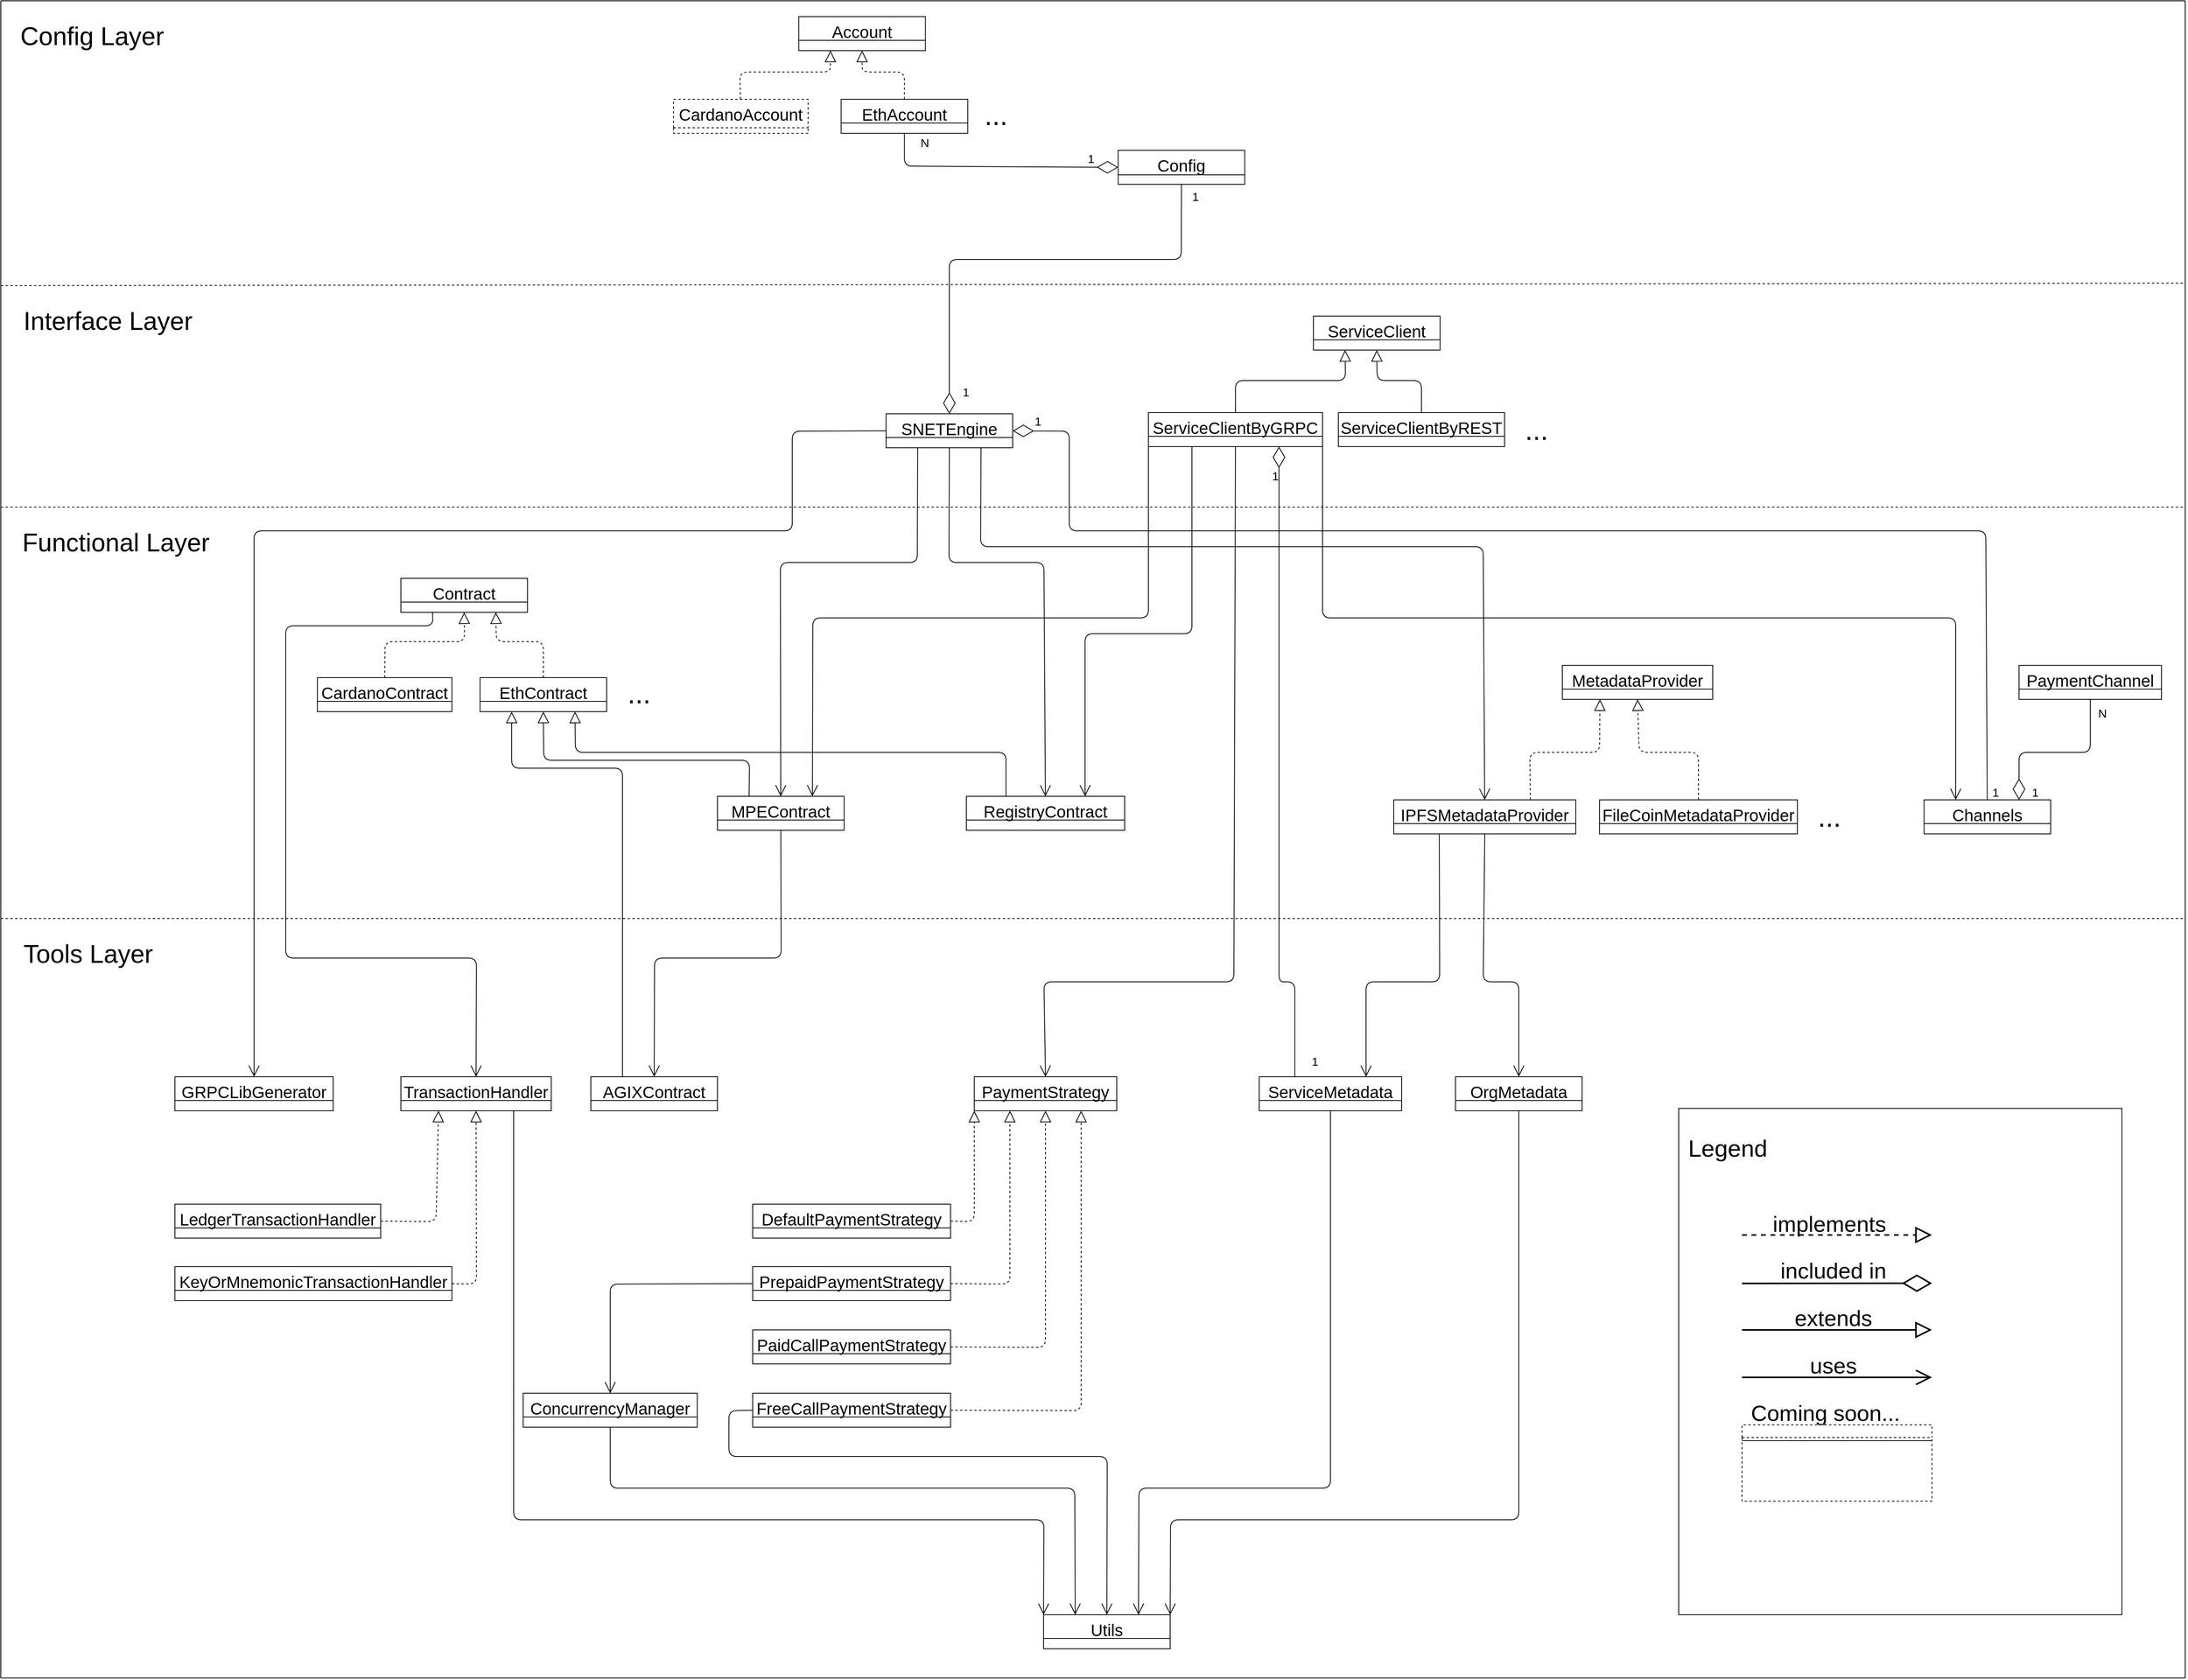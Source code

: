 <mxfile version="24.8.3">
  <diagram id="C5RBs43oDa-KdzZeNtuy" name="Page-1">
    <mxGraphModel dx="7909" dy="2564" grid="1" gridSize="10" guides="1" tooltips="1" connect="1" arrows="1" fold="1" page="1" pageScale="1" pageWidth="3300" pageHeight="2339" math="0" shadow="0">
      <root>
        <mxCell id="WIyWlLk6GJQsqaUBKTNV-0" />
        <mxCell id="WIyWlLk6GJQsqaUBKTNV-1" parent="WIyWlLk6GJQsqaUBKTNV-0" />
        <mxCell id="PKHYgCcHBbAnOrqi8p8q-0" value="" style="rounded=0;whiteSpace=wrap;html=1;fillColor=none;" vertex="1" parent="WIyWlLk6GJQsqaUBKTNV-1">
          <mxGeometry x="1960" y="1440" width="560" height="640" as="geometry" />
        </mxCell>
        <mxCell id="6RAwdF-Ky8QaeU78HRM1-29" style="endArrow=open;endFill=1;endSize=12;html=1;fontSize=15;exitX=0.25;exitY=1;exitDx=0;exitDy=0;" parent="WIyWlLk6GJQsqaUBKTNV-1" source="zkfFHV4jXpPFQw0GAbJ--17" target="6RAwdF-Ky8QaeU78HRM1-23" edge="1">
          <mxGeometry relative="1" as="geometry">
            <Array as="points">
              <mxPoint x="998" y="750" />
              <mxPoint x="825" y="750" />
            </Array>
            <mxPoint x="1122.685" y="700.04" as="sourcePoint" />
          </mxGeometry>
        </mxCell>
        <mxCell id="6RAwdF-Ky8QaeU78HRM1-30" style="endArrow=open;endFill=1;endSize=12;html=1;fontSize=15;exitX=0.5;exitY=1;exitDx=0;exitDy=0;" parent="WIyWlLk6GJQsqaUBKTNV-1" source="zkfFHV4jXpPFQw0GAbJ--17" target="6RAwdF-Ky8QaeU78HRM1-25" edge="1">
          <mxGeometry relative="1" as="geometry">
            <mxPoint x="1020" y="640" as="sourcePoint" />
            <Array as="points">
              <mxPoint x="1038" y="750" />
              <mxPoint x="1158" y="750" />
            </Array>
          </mxGeometry>
        </mxCell>
        <mxCell id="J3J764L8HoM4_h-ak-_z-42" style="endArrow=open;endFill=1;endSize=12;html=1;fontSize=15;exitX=0.75;exitY=1;exitDx=0;exitDy=0;" parent="WIyWlLk6GJQsqaUBKTNV-1" source="zkfFHV4jXpPFQw0GAbJ--17" target="6RAwdF-Ky8QaeU78HRM1-38" edge="1">
          <mxGeometry relative="1" as="geometry">
            <Array as="points">
              <mxPoint x="1078" y="730" />
              <mxPoint x="1713" y="730" />
            </Array>
          </mxGeometry>
        </mxCell>
        <mxCell id="J3J764L8HoM4_h-ak-_z-85" style="endArrow=open;endFill=1;endSize=12;html=1;fontSize=15;exitX=0;exitY=0.5;exitDx=0;exitDy=0;entryX=0.5;entryY=0;entryDx=0;entryDy=0;" parent="WIyWlLk6GJQsqaUBKTNV-1" source="zkfFHV4jXpPFQw0GAbJ--17" target="6RAwdF-Ky8QaeU78HRM1-80" edge="1">
          <mxGeometry relative="1" as="geometry">
            <Array as="points">
              <mxPoint x="840" y="584" />
              <mxPoint x="840" y="710" />
              <mxPoint x="160" y="710" />
            </Array>
          </mxGeometry>
        </mxCell>
        <mxCell id="zkfFHV4jXpPFQw0GAbJ--17" value="SNETEngine" style="swimlane;fontStyle=0;align=center;verticalAlign=top;childLayout=stackLayout;horizontal=1;startSize=30;horizontalStack=0;resizeParent=1;resizeLast=0;collapsible=1;marginBottom=0;rounded=0;shadow=0;strokeWidth=1;fontSize=21;" parent="WIyWlLk6GJQsqaUBKTNV-1" vertex="1">
          <mxGeometry x="958.5" y="562.04" width="160" height="43" as="geometry">
            <mxRectangle x="550" y="140" width="160" height="26" as="alternateBounds" />
          </mxGeometry>
        </mxCell>
        <mxCell id="6RAwdF-Ky8QaeU78HRM1-20" style="endArrow=diamondThin;endFill=0;endSize=24;html=1;fontSize=15;entryX=0;entryY=0.5;entryDx=0;entryDy=0;exitX=0.5;exitY=1;exitDx=0;exitDy=0;" parent="WIyWlLk6GJQsqaUBKTNV-1" source="iJqS3X9gVU1Sf0ETLA3Y-10" target="6RAwdF-Ky8QaeU78HRM1-14" edge="1">
          <mxGeometry relative="1" as="geometry">
            <Array as="points">
              <mxPoint x="981.75" y="249" />
            </Array>
            <mxPoint x="1181.75" y="270" as="sourcePoint" />
          </mxGeometry>
        </mxCell>
        <mxCell id="6RAwdF-Ky8QaeU78HRM1-0" value="Account" style="swimlane;fontStyle=0;align=center;verticalAlign=top;childLayout=stackLayout;horizontal=1;startSize=30;horizontalStack=0;resizeParent=1;resizeLast=0;collapsible=1;marginBottom=0;rounded=0;shadow=0;strokeWidth=1;fontSize=21;" parent="WIyWlLk6GJQsqaUBKTNV-1" vertex="1">
          <mxGeometry x="848.25" y="60" width="160" height="43" as="geometry">
            <mxRectangle x="550" y="140" width="160" height="26" as="alternateBounds" />
          </mxGeometry>
        </mxCell>
        <mxCell id="6RAwdF-Ky8QaeU78HRM1-4" value="1" style="text;html=1;align=center;verticalAlign=middle;resizable=0;points=[];autosize=1;fontSize=15;" parent="WIyWlLk6GJQsqaUBKTNV-1" vertex="1">
          <mxGeometry x="1206.75" y="229" width="20" height="20" as="geometry" />
        </mxCell>
        <mxCell id="6RAwdF-Ky8QaeU78HRM1-5" value="N" style="text;html=1;align=center;verticalAlign=middle;resizable=0;points=[];autosize=1;fontSize=15;" parent="WIyWlLk6GJQsqaUBKTNV-1" vertex="1">
          <mxGeometry x="991.75" y="209" width="30" height="20" as="geometry" />
        </mxCell>
        <mxCell id="J3J764L8HoM4_h-ak-_z-25" style="endArrow=block;endFill=0;endSize=12;html=1;fontSize=15;exitX=0.5;exitY=0;exitDx=0;exitDy=0;entryX=0.25;entryY=1;entryDx=0;entryDy=0;" parent="WIyWlLk6GJQsqaUBKTNV-1" source="6RAwdF-Ky8QaeU78HRM1-7" target="J3J764L8HoM4_h-ak-_z-21" edge="1">
          <mxGeometry relative="1" as="geometry">
            <mxPoint x="1390" y="510" as="sourcePoint" />
            <Array as="points">
              <mxPoint x="1400" y="520" />
              <mxPoint x="1539" y="520" />
            </Array>
          </mxGeometry>
        </mxCell>
        <mxCell id="J3J764L8HoM4_h-ak-_z-43" style="endArrow=open;endFill=1;endSize=12;html=1;fontSize=15;exitX=0;exitY=1;exitDx=0;exitDy=0;entryX=0.75;entryY=0;entryDx=0;entryDy=0;" parent="WIyWlLk6GJQsqaUBKTNV-1" source="6RAwdF-Ky8QaeU78HRM1-7" target="6RAwdF-Ky8QaeU78HRM1-23" edge="1">
          <mxGeometry relative="1" as="geometry">
            <Array as="points">
              <mxPoint x="1290" y="820" />
              <mxPoint x="866" y="820" />
            </Array>
          </mxGeometry>
        </mxCell>
        <mxCell id="J3J764L8HoM4_h-ak-_z-44" style="endArrow=open;endFill=1;endSize=12;html=1;fontSize=15;entryX=0.75;entryY=0;entryDx=0;entryDy=0;exitX=0.25;exitY=1;exitDx=0;exitDy=0;" parent="WIyWlLk6GJQsqaUBKTNV-1" source="6RAwdF-Ky8QaeU78HRM1-7" target="6RAwdF-Ky8QaeU78HRM1-25" edge="1">
          <mxGeometry relative="1" as="geometry">
            <Array as="points">
              <mxPoint x="1345" y="840" />
              <mxPoint x="1210" y="840" />
            </Array>
            <mxPoint x="1340" y="640" as="sourcePoint" />
          </mxGeometry>
        </mxCell>
        <mxCell id="J3J764L8HoM4_h-ak-_z-54" style="endArrow=open;endFill=1;endSize=12;html=1;fontSize=15;exitX=1;exitY=1;exitDx=0;exitDy=0;entryX=0.25;entryY=0;entryDx=0;entryDy=0;" parent="WIyWlLk6GJQsqaUBKTNV-1" source="6RAwdF-Ky8QaeU78HRM1-7" target="J3J764L8HoM4_h-ak-_z-46" edge="1">
          <mxGeometry relative="1" as="geometry">
            <Array as="points">
              <mxPoint x="1510" y="820" />
              <mxPoint x="2310" y="820" />
            </Array>
          </mxGeometry>
        </mxCell>
        <mxCell id="J3J764L8HoM4_h-ak-_z-76" style="endArrow=open;endFill=1;endSize=12;html=1;fontSize=15;exitX=0.5;exitY=1;exitDx=0;exitDy=0;entryX=0.5;entryY=0;entryDx=0;entryDy=0;" parent="WIyWlLk6GJQsqaUBKTNV-1" source="6RAwdF-Ky8QaeU78HRM1-7" target="6RAwdF-Ky8QaeU78HRM1-43" edge="1">
          <mxGeometry relative="1" as="geometry">
            <Array as="points">
              <mxPoint x="1398" y="1280" />
              <mxPoint x="1158" y="1280" />
            </Array>
          </mxGeometry>
        </mxCell>
        <mxCell id="6RAwdF-Ky8QaeU78HRM1-7" value="ServiceClientByGRPC" style="swimlane;fontStyle=0;align=center;verticalAlign=top;childLayout=stackLayout;horizontal=1;startSize=30;horizontalStack=0;resizeParent=1;resizeLast=0;collapsible=1;marginBottom=0;rounded=0;shadow=0;strokeWidth=1;fontSize=21;" parent="WIyWlLk6GJQsqaUBKTNV-1" vertex="1">
          <mxGeometry x="1290" y="560.54" width="220" height="43" as="geometry">
            <mxRectangle x="550" y="140" width="160" height="26" as="alternateBounds" />
          </mxGeometry>
        </mxCell>
        <mxCell id="6RAwdF-Ky8QaeU78HRM1-16" style="endArrow=diamondThin;endFill=0;endSize=24;html=1;fontSize=15;exitX=0.5;exitY=1;exitDx=0;exitDy=0;" parent="WIyWlLk6GJQsqaUBKTNV-1" source="6RAwdF-Ky8QaeU78HRM1-14" target="zkfFHV4jXpPFQw0GAbJ--17" edge="1">
          <mxGeometry relative="1" as="geometry">
            <mxPoint x="1318.5" y="337.04" as="sourcePoint" />
            <Array as="points">
              <mxPoint x="1331.5" y="367.04" />
              <mxPoint x="1038.5" y="367.04" />
            </Array>
          </mxGeometry>
        </mxCell>
        <mxCell id="6RAwdF-Ky8QaeU78HRM1-14" value="Config" style="swimlane;fontStyle=0;align=center;verticalAlign=top;childLayout=stackLayout;horizontal=1;startSize=31;horizontalStack=0;resizeParent=1;resizeLast=0;collapsible=1;marginBottom=0;rounded=0;shadow=0;strokeWidth=1;fontSize=21;" parent="WIyWlLk6GJQsqaUBKTNV-1" vertex="1">
          <mxGeometry x="1251.75" y="229" width="160" height="43" as="geometry">
            <mxRectangle x="550" y="140" width="160" height="26" as="alternateBounds" />
          </mxGeometry>
        </mxCell>
        <mxCell id="6RAwdF-Ky8QaeU78HRM1-17" value="1" style="text;html=1;align=center;verticalAlign=middle;resizable=0;points=[];autosize=1;fontSize=15;" parent="WIyWlLk6GJQsqaUBKTNV-1" vertex="1">
          <mxGeometry x="1048.5" y="523.54" width="20" height="20" as="geometry" />
        </mxCell>
        <mxCell id="6RAwdF-Ky8QaeU78HRM1-19" value="1" style="text;html=1;align=center;verticalAlign=middle;resizable=0;points=[];autosize=1;fontSize=15;" parent="WIyWlLk6GJQsqaUBKTNV-1" vertex="1">
          <mxGeometry x="1338.5" y="277.04" width="20" height="20" as="geometry" />
        </mxCell>
        <mxCell id="6RAwdF-Ky8QaeU78HRM1-42" style="endArrow=open;endFill=1;endSize=12;html=1;fontSize=15;" parent="WIyWlLk6GJQsqaUBKTNV-1" source="6RAwdF-Ky8QaeU78HRM1-23" target="6RAwdF-Ky8QaeU78HRM1-36" edge="1">
          <mxGeometry relative="1" as="geometry">
            <Array as="points">
              <mxPoint x="826" y="1250" />
              <mxPoint x="666" y="1250" />
            </Array>
          </mxGeometry>
        </mxCell>
        <mxCell id="iJqS3X9gVU1Sf0ETLA3Y-5" style="endArrow=block;endFill=0;endSize=12;html=1;fontSize=15;exitX=0.25;exitY=0;exitDx=0;exitDy=0;entryX=0.5;entryY=1;entryDx=0;entryDy=0;" parent="WIyWlLk6GJQsqaUBKTNV-1" source="6RAwdF-Ky8QaeU78HRM1-23" target="iJqS3X9gVU1Sf0ETLA3Y-0" edge="1">
          <mxGeometry relative="1" as="geometry">
            <mxPoint x="458.5" y="890" as="targetPoint" />
            <Array as="points">
              <mxPoint x="786" y="1000" />
              <mxPoint x="526" y="1000" />
            </Array>
          </mxGeometry>
        </mxCell>
        <mxCell id="6RAwdF-Ky8QaeU78HRM1-23" value="MPEContract" style="swimlane;fontStyle=0;align=center;verticalAlign=top;childLayout=stackLayout;horizontal=1;startSize=30;horizontalStack=0;resizeParent=1;resizeLast=0;collapsible=1;marginBottom=0;rounded=0;shadow=0;strokeWidth=1;fontSize=21;" parent="WIyWlLk6GJQsqaUBKTNV-1" vertex="1">
          <mxGeometry x="745.5" y="1045.5" width="160" height="43" as="geometry">
            <mxRectangle x="550" y="140" width="160" height="26" as="alternateBounds" />
          </mxGeometry>
        </mxCell>
        <mxCell id="iJqS3X9gVU1Sf0ETLA3Y-7" style="endArrow=block;endFill=0;endSize=12;html=1;fontSize=15;entryX=0.75;entryY=1;entryDx=0;entryDy=0;exitX=0.25;exitY=0;exitDx=0;exitDy=0;" parent="WIyWlLk6GJQsqaUBKTNV-1" source="6RAwdF-Ky8QaeU78HRM1-25" target="iJqS3X9gVU1Sf0ETLA3Y-0" edge="1">
          <mxGeometry relative="1" as="geometry">
            <mxPoint x="478.5" y="889" as="targetPoint" />
            <Array as="points">
              <mxPoint x="1110" y="990" />
              <mxPoint x="566" y="990" />
            </Array>
            <mxPoint x="1090" y="1030" as="sourcePoint" />
          </mxGeometry>
        </mxCell>
        <mxCell id="6RAwdF-Ky8QaeU78HRM1-25" value="RegistryContract" style="swimlane;fontStyle=0;align=center;verticalAlign=top;childLayout=stackLayout;horizontal=1;startSize=30;horizontalStack=0;resizeParent=1;resizeLast=0;collapsible=1;marginBottom=0;rounded=0;shadow=0;strokeWidth=1;fontSize=21;" parent="WIyWlLk6GJQsqaUBKTNV-1" vertex="1">
          <mxGeometry x="1060" y="1045.5" width="200" height="43" as="geometry">
            <mxRectangle x="550" y="140" width="160" height="26" as="alternateBounds" />
          </mxGeometry>
        </mxCell>
        <mxCell id="iJqS3X9gVU1Sf0ETLA3Y-4" style="endArrow=block;endFill=0;endSize=12;html=1;fontSize=15;exitX=0.25;exitY=0;exitDx=0;exitDy=0;entryX=0.25;entryY=1;entryDx=0;entryDy=0;" parent="WIyWlLk6GJQsqaUBKTNV-1" source="6RAwdF-Ky8QaeU78HRM1-36" target="iJqS3X9gVU1Sf0ETLA3Y-0" edge="1">
          <mxGeometry relative="1" as="geometry">
            <mxPoint x="544" y="849" as="targetPoint" />
            <Array as="points">
              <mxPoint x="625.5" y="1010" />
              <mxPoint x="485.5" y="1010" />
            </Array>
          </mxGeometry>
        </mxCell>
        <mxCell id="6RAwdF-Ky8QaeU78HRM1-36" value="AGIXContract" style="swimlane;fontStyle=0;align=center;verticalAlign=top;childLayout=stackLayout;horizontal=1;startSize=30;horizontalStack=0;resizeParent=1;resizeLast=0;collapsible=1;marginBottom=0;rounded=0;shadow=0;strokeWidth=1;fontSize=21;" parent="WIyWlLk6GJQsqaUBKTNV-1" vertex="1">
          <mxGeometry x="585.5" y="1400" width="160" height="43" as="geometry">
            <mxRectangle x="550" y="140" width="160" height="26" as="alternateBounds" />
          </mxGeometry>
        </mxCell>
        <mxCell id="iJqS3X9gVU1Sf0ETLA3Y-36" style="endArrow=block;dashed=1;endFill=0;endSize=12;html=1;fontSize=15;entryX=0.25;entryY=1;entryDx=0;entryDy=0;exitX=0.75;exitY=0;exitDx=0;exitDy=0;" parent="WIyWlLk6GJQsqaUBKTNV-1" source="6RAwdF-Ky8QaeU78HRM1-38" target="iJqS3X9gVU1Sf0ETLA3Y-33" edge="1">
          <mxGeometry relative="1" as="geometry">
            <Array as="points">
              <mxPoint x="1772" y="990" />
              <mxPoint x="1860" y="990" />
            </Array>
          </mxGeometry>
        </mxCell>
        <mxCell id="J3J764L8HoM4_h-ak-_z-79" style="endArrow=open;endFill=1;endSize=12;html=1;fontSize=15;exitX=0.25;exitY=1;exitDx=0;exitDy=0;entryX=0.75;entryY=0;entryDx=0;entryDy=0;" parent="WIyWlLk6GJQsqaUBKTNV-1" source="6RAwdF-Ky8QaeU78HRM1-38" target="6RAwdF-Ky8QaeU78HRM1-59" edge="1">
          <mxGeometry relative="1" as="geometry">
            <Array as="points">
              <mxPoint x="1658" y="1280" />
              <mxPoint x="1565" y="1280" />
            </Array>
          </mxGeometry>
        </mxCell>
        <mxCell id="J3J764L8HoM4_h-ak-_z-80" style="endArrow=open;endFill=1;endSize=12;html=1;fontSize=15;exitX=0.5;exitY=1;exitDx=0;exitDy=0;entryX=0.5;entryY=0;entryDx=0;entryDy=0;" parent="WIyWlLk6GJQsqaUBKTNV-1" source="6RAwdF-Ky8QaeU78HRM1-38" target="6RAwdF-Ky8QaeU78HRM1-61" edge="1">
          <mxGeometry relative="1" as="geometry">
            <Array as="points">
              <mxPoint x="1713" y="1280" />
              <mxPoint x="1758" y="1280" />
            </Array>
          </mxGeometry>
        </mxCell>
        <mxCell id="6RAwdF-Ky8QaeU78HRM1-38" value="IPFSMetadataProvider" style="swimlane;fontStyle=0;align=center;verticalAlign=top;childLayout=stackLayout;horizontal=1;startSize=30;horizontalStack=0;resizeParent=1;resizeLast=0;collapsible=1;marginBottom=0;rounded=0;shadow=0;strokeWidth=1;fontSize=21;" parent="WIyWlLk6GJQsqaUBKTNV-1" vertex="1">
          <mxGeometry x="1600" y="1050" width="230" height="43" as="geometry">
            <mxRectangle x="550" y="140" width="160" height="26" as="alternateBounds" />
          </mxGeometry>
        </mxCell>
        <mxCell id="6RAwdF-Ky8QaeU78HRM1-43" value="PaymentStrategy" style="swimlane;fontStyle=0;align=center;verticalAlign=top;childLayout=stackLayout;horizontal=1;startSize=30;horizontalStack=0;resizeParent=1;resizeLast=0;collapsible=1;marginBottom=0;rounded=0;shadow=0;strokeWidth=1;fontSize=21;" parent="WIyWlLk6GJQsqaUBKTNV-1" vertex="1">
          <mxGeometry x="1070" y="1400" width="180" height="43" as="geometry">
            <mxRectangle x="550" y="140" width="160" height="26" as="alternateBounds" />
          </mxGeometry>
        </mxCell>
        <mxCell id="J3J764L8HoM4_h-ak-_z-48" style="endArrow=diamondThin;endFill=0;endSize=24;html=1;fontSize=15;entryX=0.75;entryY=0;entryDx=0;entryDy=0;exitX=0.5;exitY=1;exitDx=0;exitDy=0;" parent="WIyWlLk6GJQsqaUBKTNV-1" source="6RAwdF-Ky8QaeU78HRM1-46" target="J3J764L8HoM4_h-ak-_z-46" edge="1">
          <mxGeometry relative="1" as="geometry">
            <Array as="points">
              <mxPoint x="2480" y="990" />
              <mxPoint x="2390" y="990" />
            </Array>
          </mxGeometry>
        </mxCell>
        <mxCell id="6RAwdF-Ky8QaeU78HRM1-46" value="PaymentChannel" style="swimlane;fontStyle=0;align=center;verticalAlign=top;childLayout=stackLayout;horizontal=1;startSize=30;horizontalStack=0;resizeParent=1;resizeLast=0;collapsible=1;marginBottom=0;rounded=0;shadow=0;strokeWidth=1;fontSize=21;" parent="WIyWlLk6GJQsqaUBKTNV-1" vertex="1">
          <mxGeometry x="2390" y="880" width="180" height="43" as="geometry">
            <mxRectangle x="550" y="140" width="160" height="26" as="alternateBounds" />
          </mxGeometry>
        </mxCell>
        <mxCell id="J3J764L8HoM4_h-ak-_z-78" style="endArrow=diamondThin;endFill=0;endSize=24;html=1;fontSize=15;entryX=0.75;entryY=1;entryDx=0;entryDy=0;exitX=0.25;exitY=0;exitDx=0;exitDy=0;" parent="WIyWlLk6GJQsqaUBKTNV-1" source="6RAwdF-Ky8QaeU78HRM1-59" target="6RAwdF-Ky8QaeU78HRM1-7" edge="1">
          <mxGeometry relative="1" as="geometry">
            <Array as="points">
              <mxPoint x="1475" y="1280" />
              <mxPoint x="1455" y="1280" />
            </Array>
          </mxGeometry>
        </mxCell>
        <mxCell id="J3J764L8HoM4_h-ak-_z-101" style="endArrow=open;endFill=1;endSize=12;html=1;fontSize=15;exitX=0.5;exitY=1;exitDx=0;exitDy=0;entryX=0.75;entryY=0;entryDx=0;entryDy=0;" parent="WIyWlLk6GJQsqaUBKTNV-1" source="6RAwdF-Ky8QaeU78HRM1-59" target="J3J764L8HoM4_h-ak-_z-87" edge="1">
          <mxGeometry relative="1" as="geometry">
            <Array as="points">
              <mxPoint x="1520" y="1920" />
              <mxPoint x="1278" y="1920" />
            </Array>
          </mxGeometry>
        </mxCell>
        <mxCell id="6RAwdF-Ky8QaeU78HRM1-59" value="ServiceMetadata" style="swimlane;fontStyle=0;align=center;verticalAlign=top;childLayout=stackLayout;horizontal=1;startSize=30;horizontalStack=0;resizeParent=1;resizeLast=0;collapsible=1;marginBottom=0;rounded=0;shadow=0;strokeWidth=1;fontSize=21;" parent="WIyWlLk6GJQsqaUBKTNV-1" vertex="1">
          <mxGeometry x="1430" y="1400" width="180" height="43" as="geometry">
            <mxRectangle x="550" y="140" width="160" height="26" as="alternateBounds" />
          </mxGeometry>
        </mxCell>
        <mxCell id="J3J764L8HoM4_h-ak-_z-102" style="endArrow=open;endFill=1;endSize=12;html=1;fontSize=15;exitX=0.5;exitY=1;exitDx=0;exitDy=0;entryX=1;entryY=0;entryDx=0;entryDy=0;" parent="WIyWlLk6GJQsqaUBKTNV-1" source="6RAwdF-Ky8QaeU78HRM1-61" target="J3J764L8HoM4_h-ak-_z-87" edge="1">
          <mxGeometry relative="1" as="geometry">
            <Array as="points">
              <mxPoint x="1758" y="1960" />
              <mxPoint x="1318" y="1960" />
            </Array>
          </mxGeometry>
        </mxCell>
        <mxCell id="6RAwdF-Ky8QaeU78HRM1-61" value="OrgMetadata" style="swimlane;fontStyle=0;align=center;verticalAlign=top;childLayout=stackLayout;horizontal=1;startSize=30;horizontalStack=0;resizeParent=1;resizeLast=0;collapsible=1;marginBottom=0;rounded=0;shadow=0;strokeWidth=1;fontSize=21;" parent="WIyWlLk6GJQsqaUBKTNV-1" vertex="1">
          <mxGeometry x="1678" y="1400" width="160" height="43" as="geometry">
            <mxRectangle x="550" y="140" width="160" height="26" as="alternateBounds" />
          </mxGeometry>
        </mxCell>
        <mxCell id="4xyBa0T3aUjQWwDzdmLg-21" style="endArrow=block;dashed=1;endFill=0;endSize=12;html=1;fontSize=15;entryX=0;entryY=1;entryDx=0;entryDy=0;exitX=1;exitY=0.5;exitDx=0;exitDy=0;" parent="WIyWlLk6GJQsqaUBKTNV-1" source="6RAwdF-Ky8QaeU78HRM1-65" target="6RAwdF-Ky8QaeU78HRM1-43" edge="1">
          <mxGeometry relative="1" as="geometry">
            <Array as="points">
              <mxPoint x="1070" y="1583" />
            </Array>
          </mxGeometry>
        </mxCell>
        <mxCell id="6RAwdF-Ky8QaeU78HRM1-65" value="DefaultPaymentStrategy" style="swimlane;fontStyle=0;align=center;verticalAlign=top;childLayout=stackLayout;horizontal=1;startSize=30;horizontalStack=0;resizeParent=1;resizeLast=0;collapsible=1;marginBottom=0;rounded=0;shadow=0;strokeWidth=1;fontSize=21;" parent="WIyWlLk6GJQsqaUBKTNV-1" vertex="1">
          <mxGeometry x="790" y="1561" width="250" height="43" as="geometry">
            <mxRectangle x="550" y="140" width="160" height="26" as="alternateBounds" />
          </mxGeometry>
        </mxCell>
        <mxCell id="J3J764L8HoM4_h-ak-_z-105" style="endArrow=open;endFill=1;endSize=12;html=1;fontSize=15;exitX=0;exitY=0.5;exitDx=0;exitDy=0;entryX=0.5;entryY=0;entryDx=0;entryDy=0;" parent="WIyWlLk6GJQsqaUBKTNV-1" source="J3J764L8HoM4_h-ak-_z-68" target="J3J764L8HoM4_h-ak-_z-87" edge="1">
          <mxGeometry relative="1" as="geometry">
            <Array as="points">
              <mxPoint x="760" y="1822" />
              <mxPoint x="760" y="1880" />
              <mxPoint x="1238" y="1880" />
            </Array>
          </mxGeometry>
        </mxCell>
        <mxCell id="4xyBa0T3aUjQWwDzdmLg-18" style="endArrow=open;endFill=1;endSize=12;html=1;fontSize=15;exitX=0;exitY=0.5;exitDx=0;exitDy=0;entryX=0.5;entryY=0;entryDx=0;entryDy=0;" parent="WIyWlLk6GJQsqaUBKTNV-1" source="6RAwdF-Ky8QaeU78HRM1-67" target="iJqS3X9gVU1Sf0ETLA3Y-25" edge="1">
          <mxGeometry relative="1" as="geometry">
            <Array as="points">
              <mxPoint x="610" y="1662" />
            </Array>
          </mxGeometry>
        </mxCell>
        <mxCell id="4xyBa0T3aUjQWwDzdmLg-22" style="endArrow=block;dashed=1;endFill=0;endSize=12;html=1;fontSize=15;entryX=0.25;entryY=1;entryDx=0;entryDy=0;exitX=1;exitY=0.5;exitDx=0;exitDy=0;" parent="WIyWlLk6GJQsqaUBKTNV-1" source="6RAwdF-Ky8QaeU78HRM1-67" target="6RAwdF-Ky8QaeU78HRM1-43" edge="1">
          <mxGeometry relative="1" as="geometry">
            <Array as="points">
              <mxPoint x="1115" y="1662" />
            </Array>
          </mxGeometry>
        </mxCell>
        <mxCell id="6RAwdF-Ky8QaeU78HRM1-67" value="PrepaidPaymentStrategy" style="swimlane;fontStyle=0;align=center;verticalAlign=top;childLayout=stackLayout;horizontal=1;startSize=30;horizontalStack=0;resizeParent=1;resizeLast=0;collapsible=1;marginBottom=0;rounded=0;shadow=0;strokeWidth=1;fontSize=21;" parent="WIyWlLk6GJQsqaUBKTNV-1" vertex="1">
          <mxGeometry x="790" y="1640" width="250" height="43" as="geometry">
            <mxRectangle x="550" y="140" width="160" height="26" as="alternateBounds" />
          </mxGeometry>
        </mxCell>
        <mxCell id="6RAwdF-Ky8QaeU78HRM1-80" value="GRPCLibGenerator" style="swimlane;fontStyle=0;align=center;verticalAlign=top;childLayout=stackLayout;horizontal=1;startSize=30;horizontalStack=0;resizeParent=1;resizeLast=0;collapsible=1;marginBottom=0;rounded=0;shadow=0;strokeWidth=1;fontSize=21;" parent="WIyWlLk6GJQsqaUBKTNV-1" vertex="1">
          <mxGeometry x="60" y="1400" width="200" height="43" as="geometry">
            <mxRectangle x="550" y="140" width="160" height="26" as="alternateBounds" />
          </mxGeometry>
        </mxCell>
        <mxCell id="iJqS3X9gVU1Sf0ETLA3Y-21" style="endArrow=block;dashed=1;endFill=0;endSize=12;html=1;fontSize=15;entryX=0.75;entryY=1;entryDx=0;entryDy=0;" parent="WIyWlLk6GJQsqaUBKTNV-1" source="iJqS3X9gVU1Sf0ETLA3Y-0" target="iJqS3X9gVU1Sf0ETLA3Y-15" edge="1">
          <mxGeometry relative="1" as="geometry">
            <mxPoint x="555.5" y="789" as="targetPoint" />
            <Array as="points">
              <mxPoint x="525.5" y="850" />
              <mxPoint x="466" y="850" />
            </Array>
          </mxGeometry>
        </mxCell>
        <mxCell id="iJqS3X9gVU1Sf0ETLA3Y-0" value="EthContract" style="swimlane;fontStyle=0;align=center;verticalAlign=top;childLayout=stackLayout;horizontal=1;startSize=30;horizontalStack=0;resizeParent=1;resizeLast=0;collapsible=1;marginBottom=0;rounded=0;shadow=0;strokeWidth=1;fontSize=21;" parent="WIyWlLk6GJQsqaUBKTNV-1" vertex="1">
          <mxGeometry x="445.5" y="895.5" width="160" height="43" as="geometry">
            <mxRectangle x="550" y="140" width="160" height="26" as="alternateBounds" />
          </mxGeometry>
        </mxCell>
        <mxCell id="iJqS3X9gVU1Sf0ETLA3Y-12" style="endArrow=block;dashed=1;endFill=0;endSize=12;html=1;fontSize=15;entryX=0.25;entryY=1;entryDx=0;entryDy=0;" parent="WIyWlLk6GJQsqaUBKTNV-1" source="iJqS3X9gVU1Sf0ETLA3Y-8" target="6RAwdF-Ky8QaeU78HRM1-0" edge="1">
          <mxGeometry relative="1" as="geometry">
            <Array as="points">
              <mxPoint x="773.75" y="130" />
              <mxPoint x="888.25" y="130" />
            </Array>
          </mxGeometry>
        </mxCell>
        <mxCell id="iJqS3X9gVU1Sf0ETLA3Y-8" value="CardanoAccount&#xa;" style="swimlane;fontStyle=0;align=center;verticalAlign=top;childLayout=stackLayout;horizontal=1;startSize=36;horizontalStack=0;resizeParent=1;resizeLast=0;collapsible=1;marginBottom=0;rounded=0;shadow=0;strokeWidth=1;fontSize=21;dashed=1;" parent="WIyWlLk6GJQsqaUBKTNV-1" vertex="1">
          <mxGeometry x="690" y="164.5" width="170" height="43" as="geometry">
            <mxRectangle x="550" y="140" width="160" height="26" as="alternateBounds" />
          </mxGeometry>
        </mxCell>
        <mxCell id="iJqS3X9gVU1Sf0ETLA3Y-13" style="endArrow=block;dashed=1;endFill=0;endSize=12;html=1;fontSize=15;entryX=0.5;entryY=1;entryDx=0;entryDy=0;exitX=0.5;exitY=0;exitDx=0;exitDy=0;" parent="WIyWlLk6GJQsqaUBKTNV-1" source="iJqS3X9gVU1Sf0ETLA3Y-10" target="6RAwdF-Ky8QaeU78HRM1-0" edge="1">
          <mxGeometry relative="1" as="geometry">
            <Array as="points">
              <mxPoint x="981.75" y="130" />
              <mxPoint x="928.25" y="130" />
            </Array>
          </mxGeometry>
        </mxCell>
        <mxCell id="iJqS3X9gVU1Sf0ETLA3Y-10" value="EthAccount" style="swimlane;fontStyle=0;align=center;verticalAlign=top;childLayout=stackLayout;horizontal=1;startSize=30;horizontalStack=0;resizeParent=1;resizeLast=0;collapsible=1;marginBottom=0;rounded=0;shadow=0;strokeWidth=1;fontSize=21;" parent="WIyWlLk6GJQsqaUBKTNV-1" vertex="1">
          <mxGeometry x="901.75" y="164.5" width="160" height="43" as="geometry">
            <mxRectangle x="550" y="140" width="160" height="26" as="alternateBounds" />
          </mxGeometry>
        </mxCell>
        <mxCell id="iJqS3X9gVU1Sf0ETLA3Y-14" value="..." style="text;html=1;align=center;verticalAlign=middle;resizable=0;points=[];autosize=1;fontSize=35;" parent="WIyWlLk6GJQsqaUBKTNV-1" vertex="1">
          <mxGeometry x="1076.5" y="159" width="40" height="50" as="geometry" />
        </mxCell>
        <mxCell id="J3J764L8HoM4_h-ak-_z-91" style="endArrow=open;endFill=1;endSize=12;html=1;fontSize=15;exitX=0.25;exitY=1;exitDx=0;exitDy=0;entryX=0.5;entryY=0;entryDx=0;entryDy=0;" parent="WIyWlLk6GJQsqaUBKTNV-1" source="iJqS3X9gVU1Sf0ETLA3Y-15" target="J3J764L8HoM4_h-ak-_z-89" edge="1">
          <mxGeometry relative="1" as="geometry">
            <Array as="points">
              <mxPoint x="386" y="830" />
              <mxPoint x="200" y="830" />
              <mxPoint x="200" y="1250" />
              <mxPoint x="441" y="1250" />
            </Array>
          </mxGeometry>
        </mxCell>
        <mxCell id="iJqS3X9gVU1Sf0ETLA3Y-15" value="Contract" style="swimlane;fontStyle=0;align=center;verticalAlign=top;childLayout=stackLayout;horizontal=1;startSize=30;horizontalStack=0;resizeParent=1;resizeLast=0;collapsible=1;marginBottom=0;rounded=0;shadow=0;strokeWidth=1;fontSize=21;" parent="WIyWlLk6GJQsqaUBKTNV-1" vertex="1">
          <mxGeometry x="345.5" y="770" width="160" height="43" as="geometry">
            <mxRectangle x="550" y="140" width="160" height="26" as="alternateBounds" />
          </mxGeometry>
        </mxCell>
        <mxCell id="iJqS3X9gVU1Sf0ETLA3Y-19" style="endArrow=block;dashed=1;endFill=0;endSize=12;html=1;fontSize=15;entryX=0.5;entryY=1;entryDx=0;entryDy=0;" parent="WIyWlLk6GJQsqaUBKTNV-1" source="iJqS3X9gVU1Sf0ETLA3Y-17" target="iJqS3X9gVU1Sf0ETLA3Y-15" edge="1">
          <mxGeometry relative="1" as="geometry">
            <mxPoint x="515.5" y="789" as="targetPoint" />
            <Array as="points">
              <mxPoint x="325.5" y="850" />
              <mxPoint x="426" y="850" />
            </Array>
          </mxGeometry>
        </mxCell>
        <mxCell id="iJqS3X9gVU1Sf0ETLA3Y-17" value="CardanoContract" style="swimlane;fontStyle=0;align=center;verticalAlign=top;childLayout=stackLayout;horizontal=1;startSize=30;horizontalStack=0;resizeParent=1;resizeLast=0;collapsible=1;marginBottom=0;rounded=0;shadow=0;strokeWidth=1;fontSize=21;" parent="WIyWlLk6GJQsqaUBKTNV-1" vertex="1">
          <mxGeometry x="240" y="895.5" width="170" height="43" as="geometry">
            <mxRectangle x="550" y="140" width="160" height="26" as="alternateBounds" />
          </mxGeometry>
        </mxCell>
        <mxCell id="iJqS3X9gVU1Sf0ETLA3Y-22" value="..." style="text;html=1;align=center;verticalAlign=middle;resizable=0;points=[];autosize=1;fontSize=35;" parent="WIyWlLk6GJQsqaUBKTNV-1" vertex="1">
          <mxGeometry x="625.5" y="890" width="40" height="50" as="geometry" />
        </mxCell>
        <mxCell id="J3J764L8HoM4_h-ak-_z-103" style="endArrow=open;endFill=1;endSize=12;html=1;fontSize=15;exitX=0.5;exitY=1;exitDx=0;exitDy=0;entryX=0.25;entryY=0;entryDx=0;entryDy=0;" parent="WIyWlLk6GJQsqaUBKTNV-1" source="iJqS3X9gVU1Sf0ETLA3Y-25" target="J3J764L8HoM4_h-ak-_z-87" edge="1">
          <mxGeometry relative="1" as="geometry">
            <mxPoint x="1200" y="2070" as="targetPoint" />
            <Array as="points">
              <mxPoint x="610" y="1920" />
              <mxPoint x="1197" y="1920" />
            </Array>
          </mxGeometry>
        </mxCell>
        <mxCell id="iJqS3X9gVU1Sf0ETLA3Y-25" value="ConcurrencyManager" style="swimlane;fontStyle=0;align=center;verticalAlign=top;childLayout=stackLayout;horizontal=1;startSize=30;horizontalStack=0;resizeParent=1;resizeLast=0;collapsible=1;marginBottom=0;rounded=0;shadow=0;strokeWidth=1;fontSize=21;" parent="WIyWlLk6GJQsqaUBKTNV-1" vertex="1">
          <mxGeometry x="500" y="1800" width="220" height="43" as="geometry">
            <mxRectangle x="550" y="140" width="160" height="26" as="alternateBounds" />
          </mxGeometry>
        </mxCell>
        <mxCell id="iJqS3X9gVU1Sf0ETLA3Y-33" value="MetadataProvider" style="swimlane;fontStyle=0;align=center;verticalAlign=top;childLayout=stackLayout;horizontal=1;startSize=30;horizontalStack=0;resizeParent=1;resizeLast=0;collapsible=1;marginBottom=0;rounded=0;shadow=0;strokeWidth=1;fontSize=21;" parent="WIyWlLk6GJQsqaUBKTNV-1" vertex="1">
          <mxGeometry x="1813" y="880" width="190" height="43" as="geometry">
            <mxRectangle x="550" y="140" width="160" height="26" as="alternateBounds" />
          </mxGeometry>
        </mxCell>
        <mxCell id="iJqS3X9gVU1Sf0ETLA3Y-39" style="endArrow=block;dashed=1;endFill=0;endSize=12;html=1;fontSize=15;entryX=0.5;entryY=1;entryDx=0;entryDy=0;" parent="WIyWlLk6GJQsqaUBKTNV-1" source="iJqS3X9gVU1Sf0ETLA3Y-37" target="iJqS3X9gVU1Sf0ETLA3Y-33" edge="1">
          <mxGeometry relative="1" as="geometry">
            <Array as="points">
              <mxPoint x="1985" y="990" />
              <mxPoint x="1910" y="990" />
            </Array>
          </mxGeometry>
        </mxCell>
        <mxCell id="iJqS3X9gVU1Sf0ETLA3Y-37" value="FileCoinMetadataProvider" style="swimlane;fontStyle=0;align=center;verticalAlign=top;childLayout=stackLayout;horizontal=1;startSize=30;horizontalStack=0;resizeParent=1;resizeLast=0;collapsible=1;marginBottom=0;rounded=0;shadow=0;strokeWidth=1;fontSize=21;" parent="WIyWlLk6GJQsqaUBKTNV-1" vertex="1">
          <mxGeometry x="1860" y="1050" width="250" height="43" as="geometry">
            <mxRectangle x="550" y="140" width="160" height="26" as="alternateBounds" />
          </mxGeometry>
        </mxCell>
        <mxCell id="iJqS3X9gVU1Sf0ETLA3Y-47" value="implements" style="text;html=1;align=center;verticalAlign=middle;resizable=0;points=[];autosize=1;fontSize=28;labelBackgroundColor=#ffffff;fillColor=none;" parent="WIyWlLk6GJQsqaUBKTNV-1" vertex="1">
          <mxGeometry x="2065" y="1561" width="170" height="50" as="geometry" />
        </mxCell>
        <mxCell id="iJqS3X9gVU1Sf0ETLA3Y-48" value="Coming soon..." style="text;html=1;align=center;verticalAlign=middle;resizable=0;points=[];autosize=1;fontSize=28;labelBackgroundColor=#ffffff;" parent="WIyWlLk6GJQsqaUBKTNV-1" vertex="1">
          <mxGeometry x="2040" y="1800" width="210" height="50" as="geometry" />
        </mxCell>
        <mxCell id="iJqS3X9gVU1Sf0ETLA3Y-51" value="extends" style="text;html=1;align=center;verticalAlign=middle;resizable=0;points=[];autosize=1;fontSize=28;labelBackgroundColor=#ffffff;" parent="WIyWlLk6GJQsqaUBKTNV-1" vertex="1">
          <mxGeometry x="2095" y="1680" width="120" height="50" as="geometry" />
        </mxCell>
        <mxCell id="iJqS3X9gVU1Sf0ETLA3Y-57" value="included in" style="text;html=1;align=center;verticalAlign=middle;resizable=0;points=[];autosize=1;fontSize=28;labelBackgroundColor=#ffffff;" parent="WIyWlLk6GJQsqaUBKTNV-1" vertex="1">
          <mxGeometry x="2075" y="1620" width="160" height="50" as="geometry" />
        </mxCell>
        <mxCell id="iJqS3X9gVU1Sf0ETLA3Y-69" value="uses" style="text;html=1;align=center;verticalAlign=middle;resizable=0;points=[];autosize=1;fontSize=28;labelBackgroundColor=#ffffff;" parent="WIyWlLk6GJQsqaUBKTNV-1" vertex="1">
          <mxGeometry x="2115" y="1740" width="80" height="50" as="geometry" />
        </mxCell>
        <mxCell id="2CVji8AODrA_36o3I7Gv-1" value="..." style="text;html=1;align=center;verticalAlign=middle;resizable=0;points=[];autosize=1;fontSize=35;" parent="WIyWlLk6GJQsqaUBKTNV-1" vertex="1">
          <mxGeometry x="2130" y="1045.5" width="40" height="50" as="geometry" />
        </mxCell>
        <mxCell id="J3J764L8HoM4_h-ak-_z-21" value="ServiceClient" style="swimlane;fontStyle=0;align=center;verticalAlign=top;childLayout=stackLayout;horizontal=1;startSize=30;horizontalStack=0;resizeParent=1;resizeLast=0;collapsible=1;marginBottom=0;rounded=0;shadow=0;strokeWidth=1;fontSize=21;" parent="WIyWlLk6GJQsqaUBKTNV-1" vertex="1">
          <mxGeometry x="1498.5" y="438.54" width="160" height="43" as="geometry">
            <mxRectangle x="550" y="140" width="160" height="26" as="alternateBounds" />
          </mxGeometry>
        </mxCell>
        <mxCell id="J3J764L8HoM4_h-ak-_z-26" style="endArrow=block;endFill=0;endSize=12;html=1;fontSize=15;exitX=0.5;exitY=0;exitDx=0;exitDy=0;entryX=0.5;entryY=1;entryDx=0;entryDy=0;" parent="WIyWlLk6GJQsqaUBKTNV-1" source="J3J764L8HoM4_h-ak-_z-23" target="J3J764L8HoM4_h-ak-_z-21" edge="1">
          <mxGeometry relative="1" as="geometry">
            <mxPoint x="1650" y="530" as="sourcePoint" />
            <mxPoint x="1599" y="510" as="targetPoint" />
            <Array as="points">
              <mxPoint x="1635" y="520" />
              <mxPoint x="1579" y="520" />
            </Array>
          </mxGeometry>
        </mxCell>
        <mxCell id="J3J764L8HoM4_h-ak-_z-23" value="ServiceClientByREST" style="swimlane;fontStyle=0;align=center;verticalAlign=top;childLayout=stackLayout;horizontal=1;startSize=30;horizontalStack=0;resizeParent=1;resizeLast=0;collapsible=1;marginBottom=0;rounded=0;shadow=0;strokeWidth=1;fontSize=21;" parent="WIyWlLk6GJQsqaUBKTNV-1" vertex="1">
          <mxGeometry x="1530" y="560.54" width="210" height="43" as="geometry">
            <mxRectangle x="550" y="140" width="160" height="26" as="alternateBounds" />
          </mxGeometry>
        </mxCell>
        <mxCell id="J3J764L8HoM4_h-ak-_z-27" value="..." style="text;html=1;align=center;verticalAlign=middle;resizable=0;points=[];autosize=1;fontSize=35;" parent="WIyWlLk6GJQsqaUBKTNV-1" vertex="1">
          <mxGeometry x="1760" y="557.04" width="40" height="50" as="geometry" />
        </mxCell>
        <mxCell id="J3J764L8HoM4_h-ak-_z-28" style="endArrow=block;dashed=1;endFill=0;endSize=16;html=1;fontSize=15;strokeWidth=2;" parent="WIyWlLk6GJQsqaUBKTNV-1" edge="1">
          <mxGeometry relative="1" as="geometry">
            <Array as="points" />
            <mxPoint x="2040" y="1600" as="sourcePoint" />
            <mxPoint x="2280" y="1600" as="targetPoint" />
          </mxGeometry>
        </mxCell>
        <mxCell id="J3J764L8HoM4_h-ak-_z-29" style="endArrow=diamondThin;endFill=0;endSize=32;html=1;fontSize=15;exitX=0.5;exitY=1;exitDx=0;exitDy=0;startSize=8;strokeWidth=2;" parent="WIyWlLk6GJQsqaUBKTNV-1" edge="1">
          <mxGeometry relative="1" as="geometry">
            <Array as="points" />
            <mxPoint x="2040" y="1661.25" as="sourcePoint" />
            <mxPoint x="2280" y="1661" as="targetPoint" />
          </mxGeometry>
        </mxCell>
        <mxCell id="J3J764L8HoM4_h-ak-_z-30" style="endArrow=block;endFill=0;endSize=16;html=1;fontSize=15;exitX=0.25;exitY=0;exitDx=0;exitDy=0;strokeWidth=2;" parent="WIyWlLk6GJQsqaUBKTNV-1" edge="1">
          <mxGeometry relative="1" as="geometry">
            <Array as="points" />
            <mxPoint x="2040" y="1720" as="sourcePoint" />
            <mxPoint x="2280" y="1720" as="targetPoint" />
          </mxGeometry>
        </mxCell>
        <mxCell id="J3J764L8HoM4_h-ak-_z-31" style="endArrow=open;endFill=1;endSize=16;html=1;fontSize=15;exitX=0.25;exitY=1;exitDx=0;exitDy=0;strokeWidth=2;startSize=8;" parent="WIyWlLk6GJQsqaUBKTNV-1" edge="1">
          <mxGeometry relative="1" as="geometry">
            <Array as="points" />
            <mxPoint x="2040" y="1780" as="sourcePoint" />
            <mxPoint x="2280" y="1780" as="targetPoint" />
          </mxGeometry>
        </mxCell>
        <mxCell id="J3J764L8HoM4_h-ak-_z-36" value="" style="endArrow=none;dashed=1;html=1;" parent="WIyWlLk6GJQsqaUBKTNV-1" edge="1">
          <mxGeometry width="50" height="50" relative="1" as="geometry">
            <mxPoint x="-160" y="400" as="sourcePoint" />
            <mxPoint x="2600" y="397" as="targetPoint" />
          </mxGeometry>
        </mxCell>
        <mxCell id="J3J764L8HoM4_h-ak-_z-37" value="" style="endArrow=none;dashed=1;html=1;" parent="WIyWlLk6GJQsqaUBKTNV-1" edge="1">
          <mxGeometry width="50" height="50" relative="1" as="geometry">
            <mxPoint x="-160" y="680" as="sourcePoint" />
            <mxPoint x="2600" y="680" as="targetPoint" />
          </mxGeometry>
        </mxCell>
        <mxCell id="J3J764L8HoM4_h-ak-_z-55" style="endArrow=diamondThin;endFill=0;endSize=24;html=1;fontSize=15;entryX=1;entryY=0.5;entryDx=0;entryDy=0;" parent="WIyWlLk6GJQsqaUBKTNV-1" source="J3J764L8HoM4_h-ak-_z-46" target="zkfFHV4jXpPFQw0GAbJ--17" edge="1">
          <mxGeometry relative="1" as="geometry">
            <Array as="points">
              <mxPoint x="2348" y="710" />
              <mxPoint x="1190" y="710" />
              <mxPoint x="1190" y="584" />
            </Array>
          </mxGeometry>
        </mxCell>
        <mxCell id="J3J764L8HoM4_h-ak-_z-46" value="Channels" style="swimlane;fontStyle=0;align=center;verticalAlign=top;childLayout=stackLayout;horizontal=1;startSize=30;horizontalStack=0;resizeParent=1;resizeLast=0;collapsible=1;marginBottom=0;rounded=0;shadow=0;strokeWidth=1;fontSize=21;" parent="WIyWlLk6GJQsqaUBKTNV-1" vertex="1">
          <mxGeometry x="2270" y="1050" width="160" height="43" as="geometry">
            <mxRectangle x="550" y="140" width="160" height="26" as="alternateBounds" />
          </mxGeometry>
        </mxCell>
        <mxCell id="J3J764L8HoM4_h-ak-_z-50" value="N" style="text;html=1;align=center;verticalAlign=middle;resizable=0;points=[];autosize=1;fontSize=15;" parent="WIyWlLk6GJQsqaUBKTNV-1" vertex="1">
          <mxGeometry x="2480" y="930" width="30" height="20" as="geometry" />
        </mxCell>
        <mxCell id="J3J764L8HoM4_h-ak-_z-51" value="1" style="text;html=1;align=center;verticalAlign=middle;resizable=0;points=[];autosize=1;fontSize=15;" parent="WIyWlLk6GJQsqaUBKTNV-1" vertex="1">
          <mxGeometry x="2400" y="1030" width="20" height="20" as="geometry" />
        </mxCell>
        <mxCell id="J3J764L8HoM4_h-ak-_z-56" value="1" style="text;html=1;align=center;verticalAlign=middle;resizable=0;points=[];autosize=1;fontSize=15;" parent="WIyWlLk6GJQsqaUBKTNV-1" vertex="1">
          <mxGeometry x="2350" y="1030" width="20" height="20" as="geometry" />
        </mxCell>
        <mxCell id="J3J764L8HoM4_h-ak-_z-57" value="1" style="text;html=1;align=center;verticalAlign=middle;resizable=0;points=[];autosize=1;fontSize=15;" parent="WIyWlLk6GJQsqaUBKTNV-1" vertex="1">
          <mxGeometry x="1140" y="560.54" width="20" height="20" as="geometry" />
        </mxCell>
        <mxCell id="J3J764L8HoM4_h-ak-_z-58" value="" style="endArrow=none;dashed=1;html=1;" parent="WIyWlLk6GJQsqaUBKTNV-1" edge="1">
          <mxGeometry width="50" height="50" relative="1" as="geometry">
            <mxPoint x="-160" y="1200" as="sourcePoint" />
            <mxPoint x="2600.75" y="1200" as="targetPoint" />
          </mxGeometry>
        </mxCell>
        <mxCell id="J3J764L8HoM4_h-ak-_z-59" value="Config Layer" style="text;html=1;align=center;verticalAlign=middle;resizable=0;points=[];autosize=1;fontSize=32;labelBackgroundColor=#ffffff;" parent="WIyWlLk6GJQsqaUBKTNV-1" vertex="1">
          <mxGeometry x="-145" y="60.0" width="200" height="50" as="geometry" />
        </mxCell>
        <mxCell id="J3J764L8HoM4_h-ak-_z-60" value="Interface Layer" style="text;html=1;align=center;verticalAlign=middle;resizable=0;points=[];autosize=1;fontSize=32;labelBackgroundColor=#ffffff;" parent="WIyWlLk6GJQsqaUBKTNV-1" vertex="1">
          <mxGeometry x="-145" y="420.0" width="240" height="50" as="geometry" />
        </mxCell>
        <mxCell id="J3J764L8HoM4_h-ak-_z-61" value="Functional Layer" style="text;html=1;align=center;verticalAlign=middle;resizable=0;points=[];autosize=1;fontSize=32;labelBackgroundColor=#ffffff;" parent="WIyWlLk6GJQsqaUBKTNV-1" vertex="1">
          <mxGeometry x="-145" y="700" width="260" height="50" as="geometry" />
        </mxCell>
        <mxCell id="J3J764L8HoM4_h-ak-_z-62" value="" style="endArrow=none;html=1;fontSize=20;" parent="WIyWlLk6GJQsqaUBKTNV-1" edge="1">
          <mxGeometry width="50" height="50" relative="1" as="geometry">
            <mxPoint x="-160" y="2160" as="sourcePoint" />
            <mxPoint x="-160" y="40" as="targetPoint" />
          </mxGeometry>
        </mxCell>
        <mxCell id="J3J764L8HoM4_h-ak-_z-63" value="" style="endArrow=none;html=1;fontSize=20;" parent="WIyWlLk6GJQsqaUBKTNV-1" edge="1">
          <mxGeometry width="50" height="50" relative="1" as="geometry">
            <mxPoint x="-160" y="40" as="sourcePoint" />
            <mxPoint x="2600" y="40" as="targetPoint" />
          </mxGeometry>
        </mxCell>
        <mxCell id="J3J764L8HoM4_h-ak-_z-64" value="" style="endArrow=none;html=1;fontSize=20;" parent="WIyWlLk6GJQsqaUBKTNV-1" edge="1">
          <mxGeometry width="50" height="50" relative="1" as="geometry">
            <mxPoint x="2600" y="2160" as="sourcePoint" />
            <mxPoint x="2600" y="40" as="targetPoint" />
          </mxGeometry>
        </mxCell>
        <mxCell id="4xyBa0T3aUjQWwDzdmLg-23" style="endArrow=block;dashed=1;endFill=0;endSize=12;html=1;fontSize=15;entryX=0.5;entryY=1;entryDx=0;entryDy=0;exitX=1;exitY=0.5;exitDx=0;exitDy=0;" parent="WIyWlLk6GJQsqaUBKTNV-1" source="J3J764L8HoM4_h-ak-_z-66" target="6RAwdF-Ky8QaeU78HRM1-43" edge="1">
          <mxGeometry relative="1" as="geometry">
            <Array as="points">
              <mxPoint x="1160" y="1742" />
            </Array>
          </mxGeometry>
        </mxCell>
        <mxCell id="J3J764L8HoM4_h-ak-_z-66" value="PaidCallPaymentStrategy" style="swimlane;fontStyle=0;align=center;verticalAlign=top;childLayout=stackLayout;horizontal=1;startSize=30;horizontalStack=0;resizeParent=1;resizeLast=0;collapsible=1;marginBottom=0;rounded=0;shadow=0;strokeWidth=1;fontSize=21;" parent="WIyWlLk6GJQsqaUBKTNV-1" vertex="1">
          <mxGeometry x="790" y="1720" width="250" height="43" as="geometry">
            <mxRectangle x="550" y="140" width="160" height="26" as="alternateBounds" />
          </mxGeometry>
        </mxCell>
        <mxCell id="4xyBa0T3aUjQWwDzdmLg-24" style="endArrow=block;dashed=1;endFill=0;endSize=12;html=1;fontSize=15;entryX=0.75;entryY=1;entryDx=0;entryDy=0;exitX=1;exitY=0.5;exitDx=0;exitDy=0;" parent="WIyWlLk6GJQsqaUBKTNV-1" source="J3J764L8HoM4_h-ak-_z-68" target="6RAwdF-Ky8QaeU78HRM1-43" edge="1">
          <mxGeometry relative="1" as="geometry">
            <Array as="points">
              <mxPoint x="1205" y="1822" />
            </Array>
          </mxGeometry>
        </mxCell>
        <mxCell id="J3J764L8HoM4_h-ak-_z-68" value="FreeCallPaymentStrategy" style="swimlane;fontStyle=0;align=center;verticalAlign=top;childLayout=stackLayout;horizontal=1;startSize=30;horizontalStack=0;resizeParent=1;resizeLast=0;collapsible=1;marginBottom=0;rounded=0;shadow=0;strokeWidth=1;fontSize=21;" parent="WIyWlLk6GJQsqaUBKTNV-1" vertex="1">
          <mxGeometry x="790" y="1800" width="250" height="43" as="geometry">
            <mxRectangle x="550" y="140" width="160" height="26" as="alternateBounds" />
          </mxGeometry>
        </mxCell>
        <mxCell id="J3J764L8HoM4_h-ak-_z-83" value="" style="swimlane;fontStyle=0;align=center;verticalAlign=top;childLayout=stackLayout;horizontal=1;startSize=16;horizontalStack=0;resizeParent=1;resizeLast=0;collapsible=1;marginBottom=0;rounded=0;shadow=0;strokeWidth=1;fontSize=15;dashed=1;" parent="WIyWlLk6GJQsqaUBKTNV-1" vertex="1">
          <mxGeometry x="2040" y="1840" width="240" height="96.53" as="geometry">
            <mxRectangle x="550" y="140" width="160" height="26" as="alternateBounds" />
          </mxGeometry>
        </mxCell>
        <mxCell id="J3J764L8HoM4_h-ak-_z-84" value="" style="line;html=1;strokeWidth=1;align=left;verticalAlign=middle;spacingTop=-1;spacingLeft=3;spacingRight=3;rotatable=0;labelPosition=right;points=[];portConstraint=eastwest;" parent="J3J764L8HoM4_h-ak-_z-83" vertex="1">
          <mxGeometry y="16" width="240" height="8" as="geometry" />
        </mxCell>
        <mxCell id="J3J764L8HoM4_h-ak-_z-87" value="Utils" style="swimlane;fontStyle=0;align=center;verticalAlign=top;childLayout=stackLayout;horizontal=1;startSize=30;horizontalStack=0;resizeParent=1;resizeLast=0;collapsible=1;marginBottom=0;rounded=0;shadow=0;strokeWidth=1;fontSize=21;" parent="WIyWlLk6GJQsqaUBKTNV-1" vertex="1">
          <mxGeometry x="1157.5" y="2080" width="160" height="43" as="geometry">
            <mxRectangle x="550" y="140" width="160" height="26" as="alternateBounds" />
          </mxGeometry>
        </mxCell>
        <mxCell id="J3J764L8HoM4_h-ak-_z-104" style="endArrow=open;endFill=1;endSize=12;html=1;fontSize=15;exitX=0.75;exitY=1;exitDx=0;exitDy=0;entryX=0;entryY=0;entryDx=0;entryDy=0;" parent="WIyWlLk6GJQsqaUBKTNV-1" source="J3J764L8HoM4_h-ak-_z-89" target="J3J764L8HoM4_h-ak-_z-87" edge="1">
          <mxGeometry relative="1" as="geometry">
            <Array as="points">
              <mxPoint x="488" y="1960" />
              <mxPoint x="1158" y="1960" />
            </Array>
          </mxGeometry>
        </mxCell>
        <mxCell id="J3J764L8HoM4_h-ak-_z-89" value="TransactionHandler" style="swimlane;fontStyle=0;align=center;verticalAlign=top;childLayout=stackLayout;horizontal=1;startSize=30;horizontalStack=0;resizeParent=1;resizeLast=0;collapsible=1;marginBottom=0;rounded=0;shadow=0;strokeWidth=1;fontSize=21;" parent="WIyWlLk6GJQsqaUBKTNV-1" vertex="1">
          <mxGeometry x="345.5" y="1400" width="190" height="43" as="geometry">
            <mxRectangle x="550" y="140" width="160" height="26" as="alternateBounds" />
          </mxGeometry>
        </mxCell>
        <mxCell id="4xyBa0T3aUjQWwDzdmLg-19" style="endArrow=block;dashed=1;endFill=0;endSize=12;html=1;fontSize=15;entryX=0.5;entryY=1;entryDx=0;entryDy=0;exitX=1;exitY=0.5;exitDx=0;exitDy=0;" parent="WIyWlLk6GJQsqaUBKTNV-1" source="J3J764L8HoM4_h-ak-_z-95" target="J3J764L8HoM4_h-ak-_z-89" edge="1">
          <mxGeometry relative="1" as="geometry">
            <Array as="points">
              <mxPoint x="441" y="1662" />
            </Array>
          </mxGeometry>
        </mxCell>
        <mxCell id="J3J764L8HoM4_h-ak-_z-95" value="KeyOrMnemonicTransactionHandler" style="swimlane;fontStyle=0;align=center;verticalAlign=top;childLayout=stackLayout;horizontal=1;startSize=30;horizontalStack=0;resizeParent=1;resizeLast=0;collapsible=1;marginBottom=0;rounded=0;shadow=0;strokeWidth=1;fontSize=21;" parent="WIyWlLk6GJQsqaUBKTNV-1" vertex="1">
          <mxGeometry x="60" y="1640" width="350" height="43" as="geometry">
            <mxRectangle x="550" y="140" width="160" height="26" as="alternateBounds" />
          </mxGeometry>
        </mxCell>
        <mxCell id="4xyBa0T3aUjQWwDzdmLg-20" style="endArrow=block;dashed=1;endFill=0;endSize=12;html=1;fontSize=15;entryX=0.25;entryY=1;entryDx=0;entryDy=0;exitX=1;exitY=0.5;exitDx=0;exitDy=0;" parent="WIyWlLk6GJQsqaUBKTNV-1" source="J3J764L8HoM4_h-ak-_z-98" target="J3J764L8HoM4_h-ak-_z-89" edge="1">
          <mxGeometry relative="1" as="geometry">
            <Array as="points">
              <mxPoint x="390" y="1583" />
            </Array>
          </mxGeometry>
        </mxCell>
        <mxCell id="J3J764L8HoM4_h-ak-_z-98" value="LedgerTransactionHandler" style="swimlane;fontStyle=0;align=center;verticalAlign=top;childLayout=stackLayout;horizontal=1;startSize=30;horizontalStack=0;resizeParent=1;resizeLast=0;collapsible=1;marginBottom=0;rounded=0;shadow=0;strokeWidth=1;fontSize=21;" parent="WIyWlLk6GJQsqaUBKTNV-1" vertex="1">
          <mxGeometry x="60" y="1561" width="260" height="43" as="geometry">
            <mxRectangle x="550" y="140" width="160" height="26" as="alternateBounds" />
          </mxGeometry>
        </mxCell>
        <mxCell id="J3J764L8HoM4_h-ak-_z-100" value="Tools Layer" style="text;html=1;align=center;verticalAlign=middle;resizable=0;points=[];autosize=1;fontSize=32;labelBackgroundColor=#ffffff;" parent="WIyWlLk6GJQsqaUBKTNV-1" vertex="1">
          <mxGeometry x="-145" y="1220" width="190" height="50" as="geometry" />
        </mxCell>
        <mxCell id="J3J764L8HoM4_h-ak-_z-106" value="1" style="text;html=1;align=center;verticalAlign=middle;resizable=0;points=[];autosize=1;fontSize=15;" parent="WIyWlLk6GJQsqaUBKTNV-1" vertex="1">
          <mxGeometry x="1440" y="630" width="20" height="20" as="geometry" />
        </mxCell>
        <mxCell id="J3J764L8HoM4_h-ak-_z-107" value="1" style="text;html=1;align=center;verticalAlign=middle;resizable=0;points=[];autosize=1;fontSize=15;" parent="WIyWlLk6GJQsqaUBKTNV-1" vertex="1">
          <mxGeometry x="1490" y="1370" width="20" height="20" as="geometry" />
        </mxCell>
        <mxCell id="J3J764L8HoM4_h-ak-_z-108" value="" style="endArrow=none;html=1;fontSize=20;" parent="WIyWlLk6GJQsqaUBKTNV-1" edge="1">
          <mxGeometry width="50" height="50" relative="1" as="geometry">
            <mxPoint x="-160" y="2160" as="sourcePoint" />
            <mxPoint x="2600" y="2160" as="targetPoint" />
          </mxGeometry>
        </mxCell>
        <mxCell id="PKHYgCcHBbAnOrqi8p8q-2" value="Legend" style="text;html=1;align=left;verticalAlign=middle;whiteSpace=wrap;rounded=0;spacing=12;fontSize=30;" vertex="1" parent="WIyWlLk6GJQsqaUBKTNV-1">
          <mxGeometry x="1960" y="1460" width="560" height="60" as="geometry" />
        </mxCell>
      </root>
    </mxGraphModel>
  </diagram>
</mxfile>
